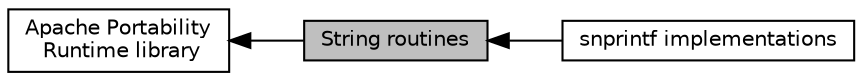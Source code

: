 digraph "String routines"
{
  edge [fontname="Helvetica",fontsize="10",labelfontname="Helvetica",labelfontsize="10"];
  node [fontname="Helvetica",fontsize="10",shape=record];
  rankdir=LR;
  Node0 [label="String routines",height=0.2,width=0.4,color="black", fillcolor="grey75", style="filled", fontcolor="black"];
  Node2 [label="snprintf implementations",height=0.2,width=0.4,color="black", fillcolor="white", style="filled",URL="$group___a_p_r___strings___snprintf.html"];
  Node1 [label="Apache Portability\l Runtime library",height=0.2,width=0.4,color="black", fillcolor="white", style="filled",URL="$group___a_p_r.html"];
  Node1->Node0 [shape=plaintext, dir="back", style="solid"];
  Node0->Node2 [shape=plaintext, dir="back", style="solid"];
}
